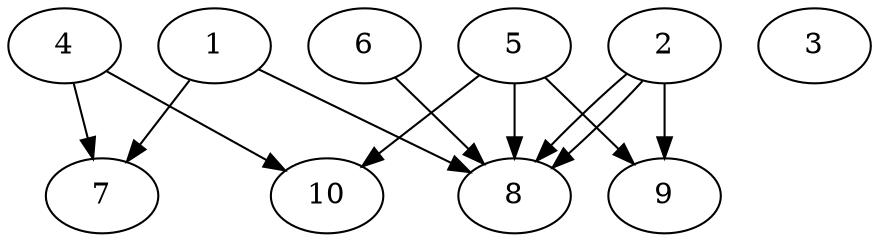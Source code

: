 // DAG automatically generated by daggen at Thu Oct  3 13:58:05 2019
// ./daggen --dot -n 10 --ccr 0.3 --fat 0.9 --regular 0.5 --density 0.9 --mindata 5242880 --maxdata 52428800 
digraph G {
  1 [size="98549760", alpha="0.05", expect_size="29564928"] 
  1 -> 7 [size ="29564928"]
  1 -> 8 [size ="29564928"]
  2 [size="145896107", alpha="0.16", expect_size="43768832"] 
  2 -> 8 [size ="43768832"]
  2 -> 8 [size ="43768832"]
  2 -> 9 [size ="43768832"]
  3 [size="111691093", alpha="0.08", expect_size="33507328"] 
  4 [size="96256000", alpha="0.09", expect_size="28876800"] 
  4 -> 7 [size ="28876800"]
  4 -> 10 [size ="28876800"]
  5 [size="84998827", alpha="0.18", expect_size="25499648"] 
  5 -> 8 [size ="25499648"]
  5 -> 9 [size ="25499648"]
  5 -> 10 [size ="25499648"]
  6 [size="152337067", alpha="0.12", expect_size="45701120"] 
  6 -> 8 [size ="45701120"]
  7 [size="132427093", alpha="0.02", expect_size="39728128"] 
  8 [size="116462933", alpha="0.09", expect_size="34938880"] 
  9 [size="59351040", alpha="0.06", expect_size="17805312"] 
  10 [size="19063467", alpha="0.15", expect_size="5719040"] 
}
